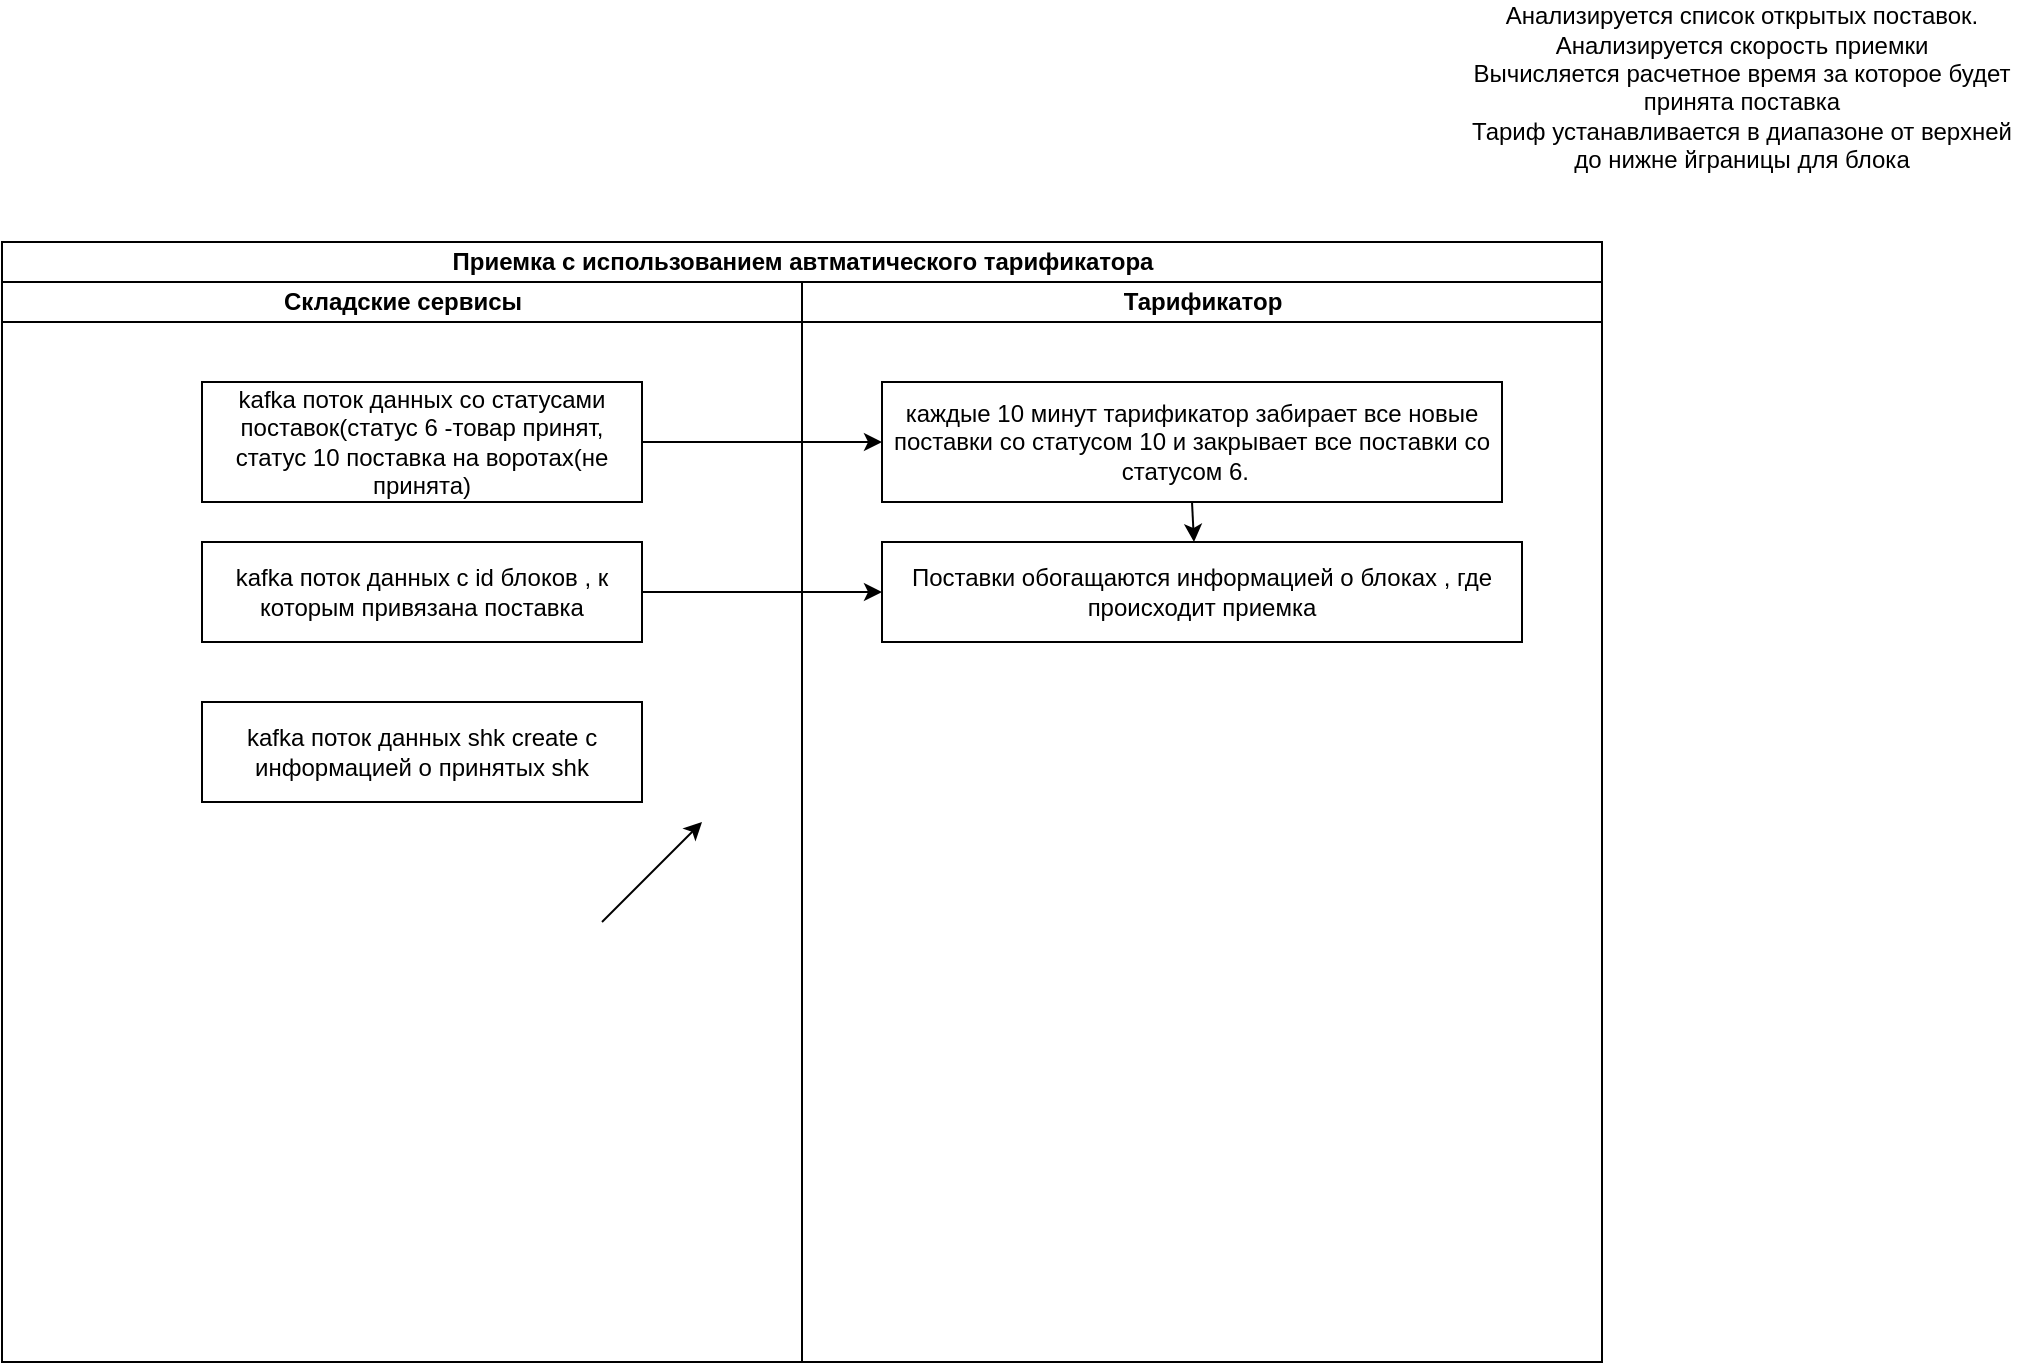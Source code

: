 <mxfile version="24.7.1" type="github">
  <diagram name="Page-1" id="c7488fd3-1785-93aa-aadb-54a6760d102a">
    <mxGraphModel dx="710" dy="329" grid="1" gridSize="10" guides="1" tooltips="1" connect="1" arrows="1" fold="1" page="1" pageScale="1" pageWidth="1100" pageHeight="850" background="none" math="0" shadow="0">
      <root>
        <mxCell id="0" />
        <mxCell id="1" parent="0" />
        <mxCell id="Q_zp69lY7drZ3QzHUr-w-1" value="Анализируется список открытых поставок.&lt;div&gt;Анализируется скорость приемки&lt;/div&gt;&lt;div&gt;Вычисляется расчетное время за которое будет принята поставка&lt;/div&gt;&lt;div&gt;Тариф устанавливается в диапазоне от верхней до нижне йграницы для блока&lt;/div&gt;&lt;div&gt;&lt;br&gt;&lt;/div&gt;" style="text;html=1;align=center;verticalAlign=middle;whiteSpace=wrap;rounded=0;" vertex="1" parent="1">
          <mxGeometry x="850" y="50" width="280" height="100" as="geometry" />
        </mxCell>
        <mxCell id="Q_zp69lY7drZ3QzHUr-w-7" value="Приемка с использованием автматического тарификатора" style="swimlane;childLayout=stackLayout;resizeParent=1;resizeParentMax=0;startSize=20;html=1;" vertex="1" parent="1">
          <mxGeometry x="120" y="170" width="800" height="560" as="geometry" />
        </mxCell>
        <mxCell id="Q_zp69lY7drZ3QzHUr-w-8" value="Складские сервисы" style="swimlane;startSize=20;html=1;" vertex="1" parent="Q_zp69lY7drZ3QzHUr-w-7">
          <mxGeometry y="20" width="400" height="540" as="geometry" />
        </mxCell>
        <mxCell id="Q_zp69lY7drZ3QzHUr-w-12" value="kafka поток данных со статусами поставок(статус 6 -товар принят,&lt;div&gt;статус 10 поставка на воротах(не принята)&lt;/div&gt;" style="html=1;dashed=0;whiteSpace=wrap;" vertex="1" parent="Q_zp69lY7drZ3QzHUr-w-8">
          <mxGeometry x="100" y="50" width="220" height="60" as="geometry" />
        </mxCell>
        <mxCell id="Q_zp69lY7drZ3QzHUr-w-13" value="kafka поток данных с id блоков , к которым привязана поставка" style="html=1;dashed=0;whiteSpace=wrap;" vertex="1" parent="Q_zp69lY7drZ3QzHUr-w-8">
          <mxGeometry x="100" y="130" width="220" height="50" as="geometry" />
        </mxCell>
        <mxCell id="Q_zp69lY7drZ3QzHUr-w-14" value="kafka поток данных shk create с информацией о принятых shk" style="html=1;dashed=0;whiteSpace=wrap;" vertex="1" parent="Q_zp69lY7drZ3QzHUr-w-8">
          <mxGeometry x="100" y="210" width="220" height="50" as="geometry" />
        </mxCell>
        <mxCell id="Q_zp69lY7drZ3QzHUr-w-19" value="" style="endArrow=classic;html=1;rounded=0;" edge="1" parent="Q_zp69lY7drZ3QzHUr-w-8">
          <mxGeometry width="50" height="50" relative="1" as="geometry">
            <mxPoint x="300" y="320" as="sourcePoint" />
            <mxPoint x="350" y="270" as="targetPoint" />
          </mxGeometry>
        </mxCell>
        <mxCell id="Q_zp69lY7drZ3QzHUr-w-15" value="" style="endArrow=classic;html=1;rounded=0;exitX=1;exitY=0.5;exitDx=0;exitDy=0;entryX=0;entryY=0.5;entryDx=0;entryDy=0;" edge="1" parent="Q_zp69lY7drZ3QzHUr-w-7" source="Q_zp69lY7drZ3QzHUr-w-12" target="Q_zp69lY7drZ3QzHUr-w-2">
          <mxGeometry width="50" height="50" relative="1" as="geometry">
            <mxPoint x="-160" y="330" as="sourcePoint" />
            <mxPoint x="-110" y="280" as="targetPoint" />
          </mxGeometry>
        </mxCell>
        <mxCell id="Q_zp69lY7drZ3QzHUr-w-18" style="edgeStyle=orthogonalEdgeStyle;rounded=0;orthogonalLoop=1;jettySize=auto;html=1;exitX=1;exitY=0.5;exitDx=0;exitDy=0;" edge="1" parent="Q_zp69lY7drZ3QzHUr-w-7" source="Q_zp69lY7drZ3QzHUr-w-13" target="Q_zp69lY7drZ3QzHUr-w-17">
          <mxGeometry relative="1" as="geometry">
            <mxPoint x="430" y="210" as="sourcePoint" />
            <mxPoint x="350" y="260" as="targetPoint" />
          </mxGeometry>
        </mxCell>
        <mxCell id="Q_zp69lY7drZ3QzHUr-w-9" value="Тарификатор" style="swimlane;startSize=20;html=1;" vertex="1" parent="Q_zp69lY7drZ3QzHUr-w-7">
          <mxGeometry x="400" y="20" width="400" height="540" as="geometry" />
        </mxCell>
        <mxCell id="Q_zp69lY7drZ3QzHUr-w-2" value="каждые 10 минут тарификатор забирает все новые поставки со статусом 10 и закрывает все поставки со статусом 6.&amp;nbsp;&amp;nbsp;" style="html=1;dashed=0;whiteSpace=wrap;" vertex="1" parent="Q_zp69lY7drZ3QzHUr-w-9">
          <mxGeometry x="40" y="50" width="310" height="60" as="geometry" />
        </mxCell>
        <mxCell id="Q_zp69lY7drZ3QzHUr-w-17" value="Поставки обогащаются информацией о блоках , где происходит приемка" style="html=1;dashed=0;whiteSpace=wrap;" vertex="1" parent="Q_zp69lY7drZ3QzHUr-w-9">
          <mxGeometry x="40" y="130" width="320" height="50" as="geometry" />
        </mxCell>
        <mxCell id="Q_zp69lY7drZ3QzHUr-w-20" value="" style="endArrow=classic;html=1;rounded=0;exitX=0.5;exitY=1;exitDx=0;exitDy=0;" edge="1" parent="Q_zp69lY7drZ3QzHUr-w-9" source="Q_zp69lY7drZ3QzHUr-w-2">
          <mxGeometry width="50" height="50" relative="1" as="geometry">
            <mxPoint x="230" y="370" as="sourcePoint" />
            <mxPoint x="196" y="130" as="targetPoint" />
          </mxGeometry>
        </mxCell>
      </root>
    </mxGraphModel>
  </diagram>
</mxfile>
